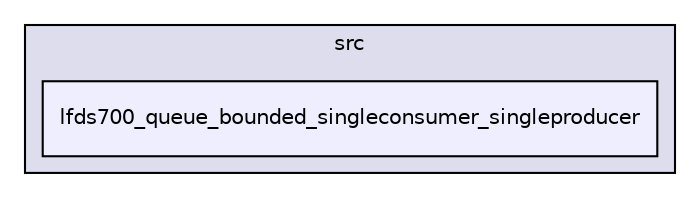 digraph "UTIL/LFDS/liblfds7.0.0/liblfds700/src/lfds700_queue_bounded_singleconsumer_singleproducer" {
  compound=true
  node [ fontsize="10", fontname="Helvetica"];
  edge [ labelfontsize="10", labelfontname="Helvetica"];
  subgraph clusterdir_357ec3224bf964ccbdf4f70e73c43815 {
    graph [ bgcolor="#ddddee", pencolor="black", label="src" fontname="Helvetica", fontsize="10", URL="dir_357ec3224bf964ccbdf4f70e73c43815.html"]
  dir_469544bd87d2e7d7ab33212066e1df6a [shape=box, label="lfds700_queue_bounded_singleconsumer_singleproducer", style="filled", fillcolor="#eeeeff", pencolor="black", URL="dir_469544bd87d2e7d7ab33212066e1df6a.html"];
  }
}
